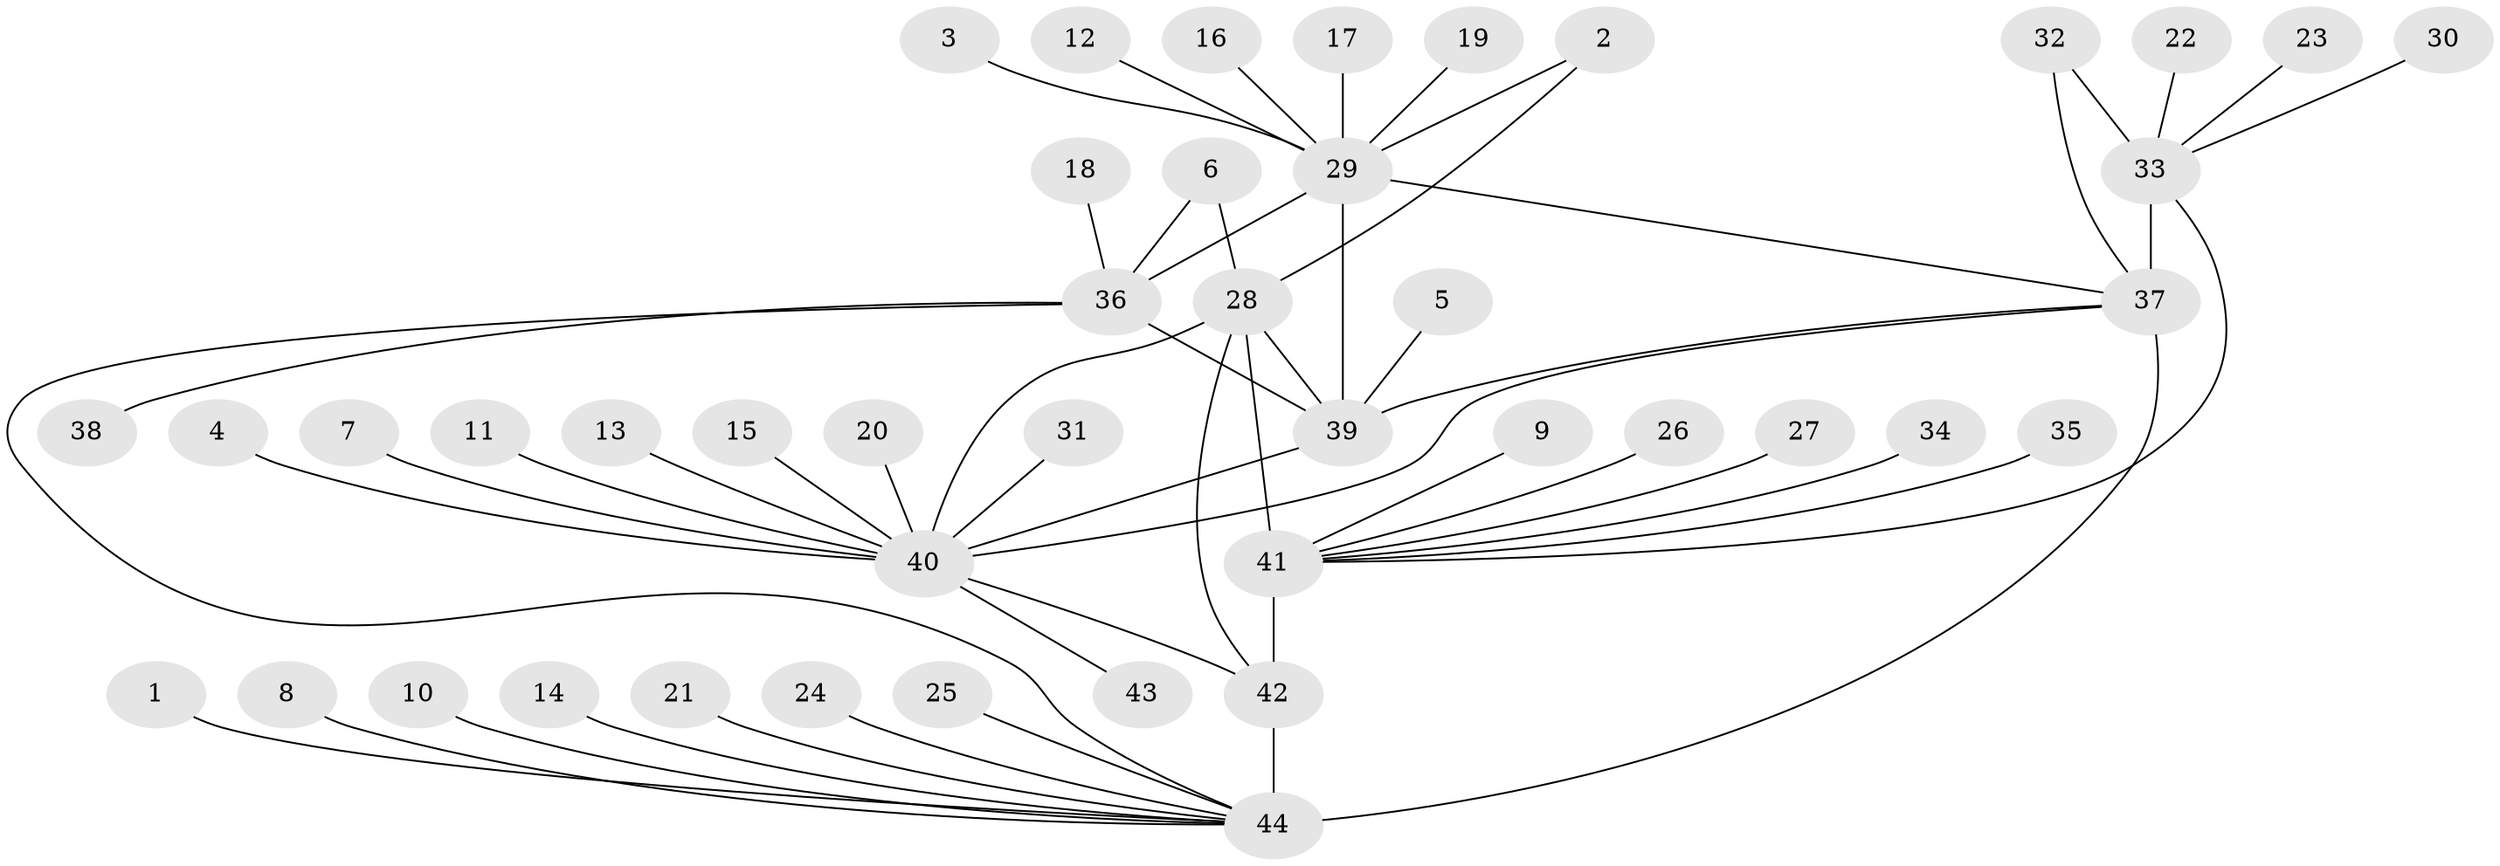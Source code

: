 // original degree distribution, {7: 0.034722222222222224, 8: 0.0625, 6: 0.013888888888888888, 11: 0.041666666666666664, 15: 0.013888888888888888, 10: 0.027777777777777776, 13: 0.013888888888888888, 9: 0.027777777777777776, 12: 0.006944444444444444, 1: 0.6458333333333334, 2: 0.08333333333333333, 3: 0.013888888888888888, 4: 0.013888888888888888}
// Generated by graph-tools (version 1.1) at 2025/37/03/04/25 23:37:50]
// undirected, 44 vertices, 55 edges
graph export_dot {
  node [color=gray90,style=filled];
  1;
  2;
  3;
  4;
  5;
  6;
  7;
  8;
  9;
  10;
  11;
  12;
  13;
  14;
  15;
  16;
  17;
  18;
  19;
  20;
  21;
  22;
  23;
  24;
  25;
  26;
  27;
  28;
  29;
  30;
  31;
  32;
  33;
  34;
  35;
  36;
  37;
  38;
  39;
  40;
  41;
  42;
  43;
  44;
  1 -- 44 [weight=1.0];
  2 -- 28 [weight=1.0];
  2 -- 29 [weight=1.0];
  3 -- 29 [weight=1.0];
  4 -- 40 [weight=1.0];
  5 -- 39 [weight=1.0];
  6 -- 28 [weight=1.0];
  6 -- 36 [weight=1.0];
  7 -- 40 [weight=1.0];
  8 -- 44 [weight=1.0];
  9 -- 41 [weight=1.0];
  10 -- 44 [weight=1.0];
  11 -- 40 [weight=1.0];
  12 -- 29 [weight=1.0];
  13 -- 40 [weight=1.0];
  14 -- 44 [weight=1.0];
  15 -- 40 [weight=1.0];
  16 -- 29 [weight=1.0];
  17 -- 29 [weight=1.0];
  18 -- 36 [weight=1.0];
  19 -- 29 [weight=1.0];
  20 -- 40 [weight=1.0];
  21 -- 44 [weight=1.0];
  22 -- 33 [weight=1.0];
  23 -- 33 [weight=1.0];
  24 -- 44 [weight=1.0];
  25 -- 44 [weight=1.0];
  26 -- 41 [weight=1.0];
  27 -- 41 [weight=1.0];
  28 -- 39 [weight=1.0];
  28 -- 40 [weight=1.0];
  28 -- 41 [weight=4.0];
  28 -- 42 [weight=2.0];
  29 -- 36 [weight=4.0];
  29 -- 37 [weight=1.0];
  29 -- 39 [weight=8.0];
  30 -- 33 [weight=1.0];
  31 -- 40 [weight=1.0];
  32 -- 33 [weight=4.0];
  32 -- 37 [weight=2.0];
  33 -- 37 [weight=8.0];
  33 -- 41 [weight=1.0];
  34 -- 41 [weight=1.0];
  35 -- 41 [weight=1.0];
  36 -- 38 [weight=1.0];
  36 -- 39 [weight=2.0];
  36 -- 44 [weight=1.0];
  37 -- 39 [weight=1.0];
  37 -- 40 [weight=1.0];
  37 -- 44 [weight=4.0];
  39 -- 40 [weight=1.0];
  40 -- 42 [weight=1.0];
  40 -- 43 [weight=1.0];
  41 -- 42 [weight=8.0];
  42 -- 44 [weight=6.0];
}
